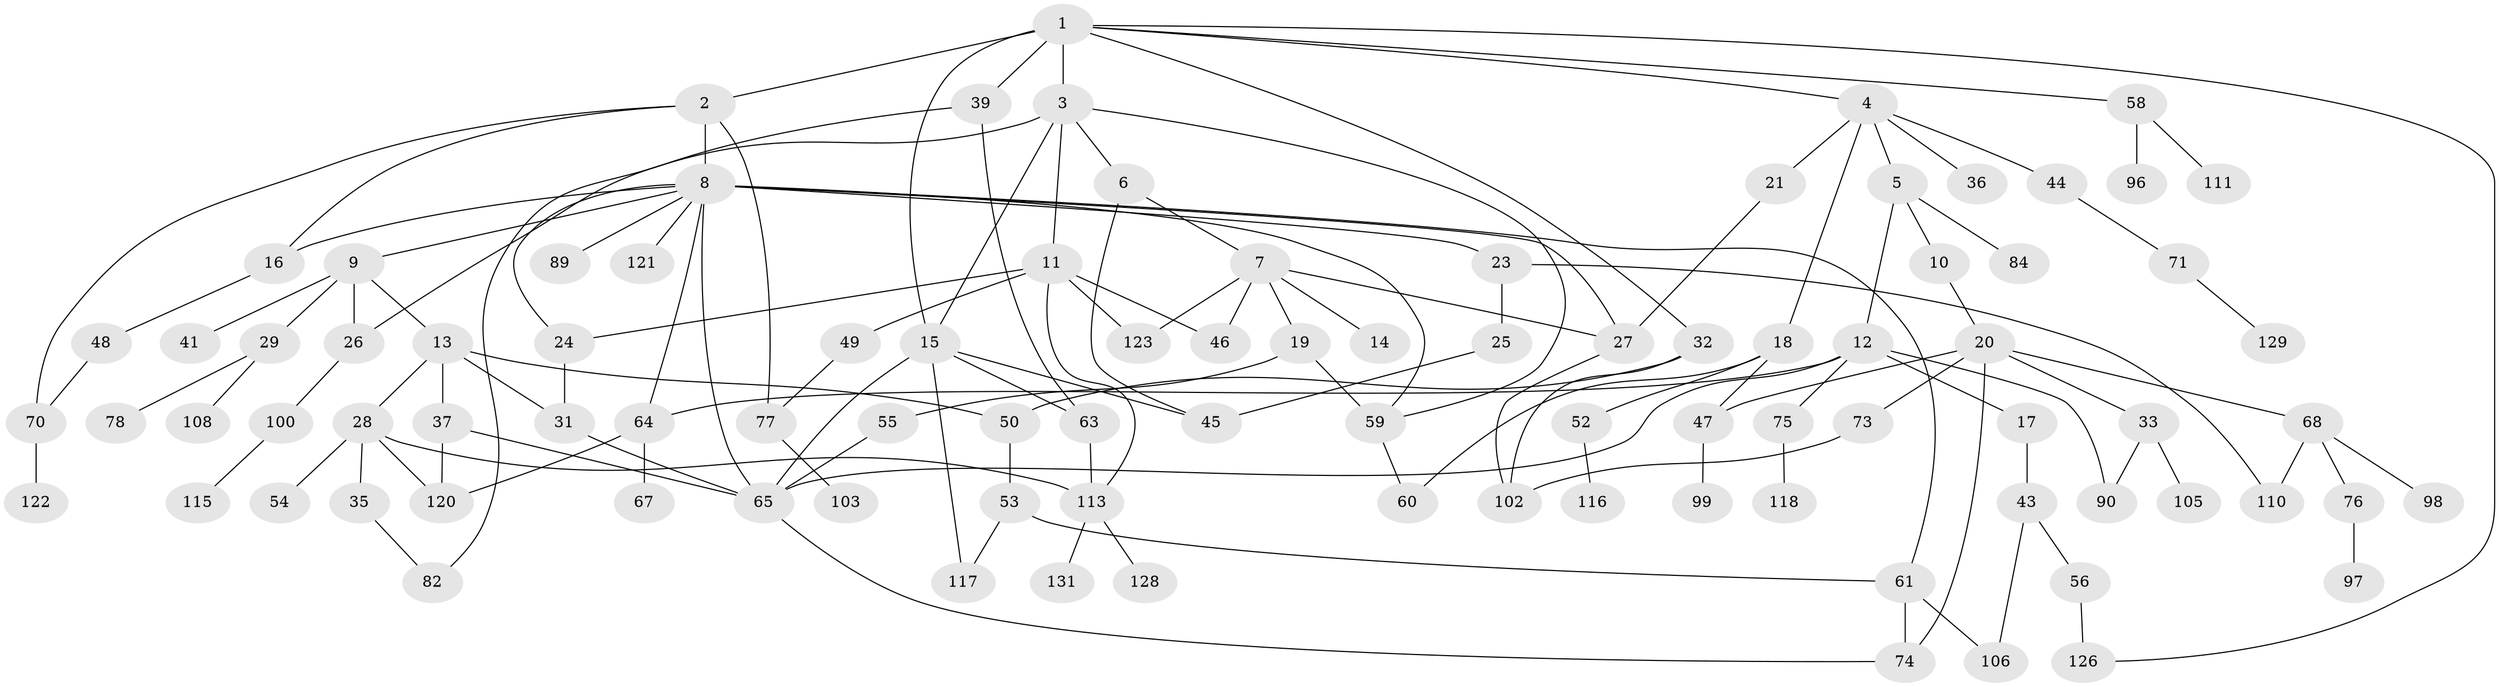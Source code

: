 // original degree distribution, {9: 0.007352941176470588, 5: 0.07352941176470588, 6: 0.029411764705882353, 4: 0.11029411764705882, 3: 0.18382352941176472, 2: 0.34558823529411764, 1: 0.2426470588235294, 7: 0.007352941176470588}
// Generated by graph-tools (version 1.1) at 2025/16/03/04/25 18:16:54]
// undirected, 95 vertices, 134 edges
graph export_dot {
graph [start="1"]
  node [color=gray90,style=filled];
  1;
  2;
  3;
  4;
  5;
  6;
  7 [super="+104"];
  8 [super="+22+66+38"];
  9 [super="+101"];
  10;
  11 [super="+34+30+51"];
  12 [super="+57"];
  13;
  14;
  15 [super="+40+94+81"];
  16;
  17;
  18 [super="+109"];
  19;
  20 [super="+112+42"];
  21 [super="+83"];
  23;
  24;
  25;
  26;
  27 [super="+92+114+91"];
  28;
  29 [super="+93+85"];
  31;
  32;
  33;
  35;
  36;
  37;
  39 [super="+79"];
  41;
  43 [super="+127+130"];
  44;
  45 [super="+69"];
  46 [super="+136"];
  47 [super="+72"];
  48;
  49;
  50;
  52;
  53;
  54;
  55;
  56;
  58 [super="+62"];
  59;
  60;
  61;
  63 [super="+86"];
  64;
  65 [super="+119+107"];
  67 [super="+134"];
  68;
  70;
  71;
  73;
  74 [super="+80"];
  75;
  76;
  77 [super="+124"];
  78;
  82 [super="+87"];
  84;
  89;
  90;
  96;
  97;
  98;
  99;
  100;
  102;
  103;
  105 [super="+133"];
  106;
  108;
  110;
  111;
  113;
  115;
  116;
  117;
  118;
  120;
  121;
  122;
  123;
  126;
  128;
  129;
  131;
  1 -- 2;
  1 -- 3;
  1 -- 4;
  1 -- 15;
  1 -- 32;
  1 -- 39 [weight=2];
  1 -- 58;
  1 -- 126;
  2 -- 8;
  2 -- 16;
  2 -- 70;
  2 -- 77;
  3 -- 6;
  3 -- 11;
  3 -- 26;
  3 -- 59;
  3 -- 15;
  4 -- 5;
  4 -- 18;
  4 -- 21;
  4 -- 36;
  4 -- 44;
  5 -- 10;
  5 -- 12;
  5 -- 84;
  6 -- 7;
  6 -- 45;
  7 -- 14;
  7 -- 19;
  7 -- 123;
  7 -- 27;
  7 -- 46;
  8 -- 9;
  8 -- 64;
  8 -- 65;
  8 -- 23;
  8 -- 89;
  8 -- 27;
  8 -- 61;
  8 -- 16;
  8 -- 121;
  8 -- 24;
  8 -- 59;
  9 -- 13;
  9 -- 29;
  9 -- 41;
  9 -- 26;
  10 -- 20;
  11 -- 24;
  11 -- 46;
  11 -- 123;
  11 -- 49;
  11 -- 113;
  12 -- 17;
  12 -- 75;
  12 -- 64;
  12 -- 90;
  12 -- 65;
  13 -- 28;
  13 -- 31;
  13 -- 37;
  13 -- 50;
  15 -- 63;
  15 -- 45;
  15 -- 117;
  15 -- 65;
  16 -- 48;
  17 -- 43;
  18 -- 47;
  18 -- 52;
  18 -- 60;
  19 -- 55;
  19 -- 59;
  20 -- 33;
  20 -- 47;
  20 -- 73;
  20 -- 74;
  20 -- 68;
  21 -- 27;
  23 -- 25;
  23 -- 110;
  24 -- 31;
  25 -- 45;
  26 -- 100;
  27 -- 102;
  28 -- 35;
  28 -- 54;
  28 -- 113;
  28 -- 120;
  29 -- 78;
  29 -- 108;
  31 -- 65;
  32 -- 50;
  32 -- 102;
  33 -- 90;
  33 -- 105;
  35 -- 82;
  37 -- 120;
  37 -- 65;
  39 -- 82;
  39 -- 63;
  43 -- 56;
  43 -- 106;
  44 -- 71;
  47 -- 99;
  48 -- 70;
  49 -- 77;
  50 -- 53;
  52 -- 116;
  53 -- 61;
  53 -- 117;
  55 -- 65;
  56 -- 126;
  58 -- 96;
  58 -- 111;
  59 -- 60;
  61 -- 106;
  61 -- 74;
  63 -- 113;
  64 -- 67;
  64 -- 120;
  65 -- 74;
  68 -- 76;
  68 -- 98;
  68 -- 110;
  70 -- 122;
  71 -- 129;
  73 -- 102;
  75 -- 118;
  76 -- 97;
  77 -- 103;
  100 -- 115;
  113 -- 128;
  113 -- 131;
}
